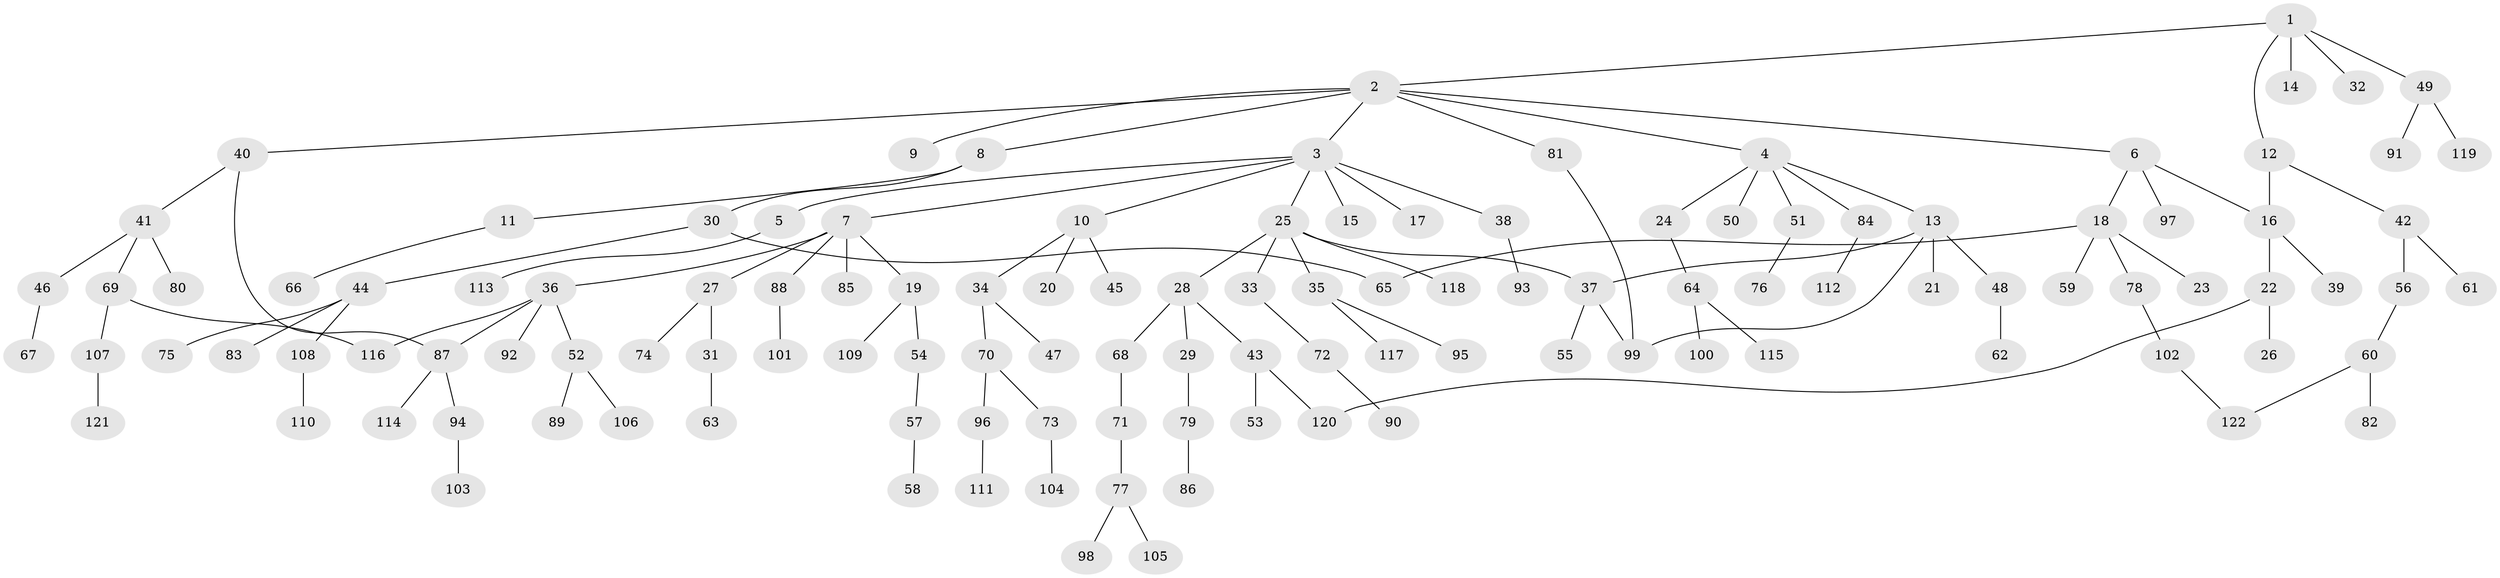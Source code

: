 // Generated by graph-tools (version 1.1) at 2025/34/03/09/25 02:34:02]
// undirected, 122 vertices, 130 edges
graph export_dot {
graph [start="1"]
  node [color=gray90,style=filled];
  1;
  2;
  3;
  4;
  5;
  6;
  7;
  8;
  9;
  10;
  11;
  12;
  13;
  14;
  15;
  16;
  17;
  18;
  19;
  20;
  21;
  22;
  23;
  24;
  25;
  26;
  27;
  28;
  29;
  30;
  31;
  32;
  33;
  34;
  35;
  36;
  37;
  38;
  39;
  40;
  41;
  42;
  43;
  44;
  45;
  46;
  47;
  48;
  49;
  50;
  51;
  52;
  53;
  54;
  55;
  56;
  57;
  58;
  59;
  60;
  61;
  62;
  63;
  64;
  65;
  66;
  67;
  68;
  69;
  70;
  71;
  72;
  73;
  74;
  75;
  76;
  77;
  78;
  79;
  80;
  81;
  82;
  83;
  84;
  85;
  86;
  87;
  88;
  89;
  90;
  91;
  92;
  93;
  94;
  95;
  96;
  97;
  98;
  99;
  100;
  101;
  102;
  103;
  104;
  105;
  106;
  107;
  108;
  109;
  110;
  111;
  112;
  113;
  114;
  115;
  116;
  117;
  118;
  119;
  120;
  121;
  122;
  1 -- 2;
  1 -- 12;
  1 -- 14;
  1 -- 32;
  1 -- 49;
  2 -- 3;
  2 -- 4;
  2 -- 6;
  2 -- 8;
  2 -- 9;
  2 -- 40;
  2 -- 81;
  3 -- 5;
  3 -- 7;
  3 -- 10;
  3 -- 15;
  3 -- 17;
  3 -- 25;
  3 -- 38;
  4 -- 13;
  4 -- 24;
  4 -- 50;
  4 -- 51;
  4 -- 84;
  5 -- 113;
  6 -- 18;
  6 -- 97;
  6 -- 16;
  7 -- 19;
  7 -- 27;
  7 -- 36;
  7 -- 85;
  7 -- 88;
  8 -- 11;
  8 -- 30;
  10 -- 20;
  10 -- 34;
  10 -- 45;
  11 -- 66;
  12 -- 16;
  12 -- 42;
  13 -- 21;
  13 -- 48;
  13 -- 99;
  13 -- 37;
  16 -- 22;
  16 -- 39;
  18 -- 23;
  18 -- 59;
  18 -- 65;
  18 -- 78;
  19 -- 54;
  19 -- 109;
  22 -- 26;
  22 -- 120;
  24 -- 64;
  25 -- 28;
  25 -- 33;
  25 -- 35;
  25 -- 37;
  25 -- 118;
  27 -- 31;
  27 -- 74;
  28 -- 29;
  28 -- 43;
  28 -- 68;
  29 -- 79;
  30 -- 44;
  30 -- 65;
  31 -- 63;
  33 -- 72;
  34 -- 47;
  34 -- 70;
  35 -- 95;
  35 -- 117;
  36 -- 52;
  36 -- 92;
  36 -- 87;
  36 -- 116;
  37 -- 55;
  37 -- 99;
  38 -- 93;
  40 -- 41;
  40 -- 87;
  41 -- 46;
  41 -- 69;
  41 -- 80;
  42 -- 56;
  42 -- 61;
  43 -- 53;
  43 -- 120;
  44 -- 75;
  44 -- 83;
  44 -- 108;
  46 -- 67;
  48 -- 62;
  49 -- 91;
  49 -- 119;
  51 -- 76;
  52 -- 89;
  52 -- 106;
  54 -- 57;
  56 -- 60;
  57 -- 58;
  60 -- 82;
  60 -- 122;
  64 -- 100;
  64 -- 115;
  68 -- 71;
  69 -- 107;
  69 -- 116;
  70 -- 73;
  70 -- 96;
  71 -- 77;
  72 -- 90;
  73 -- 104;
  77 -- 98;
  77 -- 105;
  78 -- 102;
  79 -- 86;
  81 -- 99;
  84 -- 112;
  87 -- 94;
  87 -- 114;
  88 -- 101;
  94 -- 103;
  96 -- 111;
  102 -- 122;
  107 -- 121;
  108 -- 110;
}
